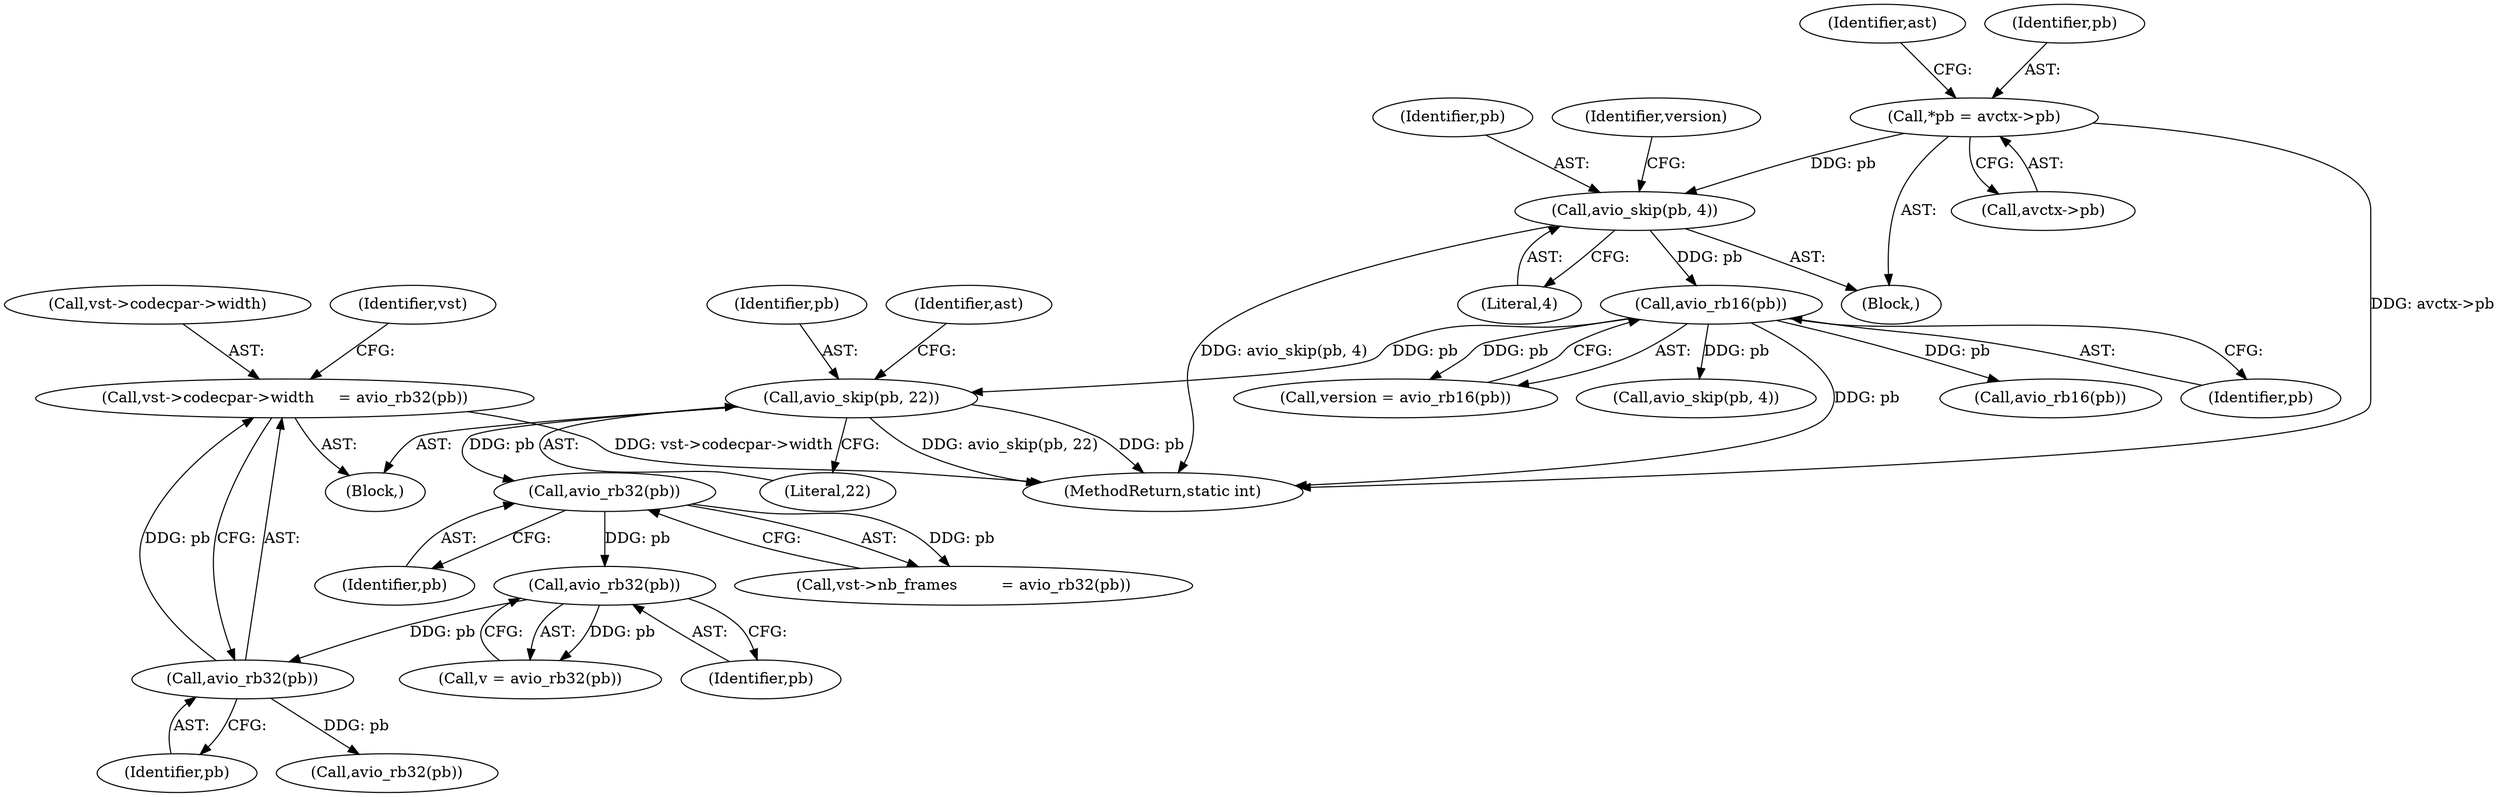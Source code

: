 digraph "0_FFmpeg_4f05e2e2dc1a89f38cd9f0960a6561083d714f1e@pointer" {
"1000238" [label="(Call,vst->codecpar->width     = avio_rb32(pb))"];
"1000244" [label="(Call,avio_rb32(pb))"];
"1000195" [label="(Call,avio_rb32(pb))"];
"1000191" [label="(Call,avio_rb32(pb))"];
"1000142" [label="(Call,avio_skip(pb, 22))"];
"1000133" [label="(Call,avio_rb16(pb))"];
"1000128" [label="(Call,avio_skip(pb, 4))"];
"1000112" [label="(Call,*pb = avctx->pb)"];
"1000425" [label="(Call,avio_rb16(pb))"];
"1000134" [label="(Identifier,pb)"];
"1000119" [label="(Identifier,ast)"];
"1000114" [label="(Call,avctx->pb)"];
"1000249" [label="(Identifier,vst)"];
"1000132" [label="(Identifier,version)"];
"1000196" [label="(Identifier,pb)"];
"1000193" [label="(Call,v = avio_rb32(pb))"];
"1000187" [label="(Call,vst->nb_frames         = avio_rb32(pb))"];
"1000113" [label="(Identifier,pb)"];
"1000139" [label="(Block,)"];
"1000625" [label="(MethodReturn,static int)"];
"1000131" [label="(Call,version = avio_rb16(pb))"];
"1000191" [label="(Call,avio_rb32(pb))"];
"1000142" [label="(Call,avio_skip(pb, 22))"];
"1000130" [label="(Literal,4)"];
"1000238" [label="(Call,vst->codecpar->width     = avio_rb32(pb))"];
"1000192" [label="(Identifier,pb)"];
"1000245" [label="(Identifier,pb)"];
"1000144" [label="(Literal,22)"];
"1000133" [label="(Call,avio_rb16(pb))"];
"1000143" [label="(Identifier,pb)"];
"1000244" [label="(Call,avio_rb32(pb))"];
"1000429" [label="(Call,avio_skip(pb, 4))"];
"1000104" [label="(Block,)"];
"1000195" [label="(Call,avio_rb32(pb))"];
"1000146" [label="(Identifier,ast)"];
"1000239" [label="(Call,vst->codecpar->width)"];
"1000129" [label="(Identifier,pb)"];
"1000112" [label="(Call,*pb = avctx->pb)"];
"1000128" [label="(Call,avio_skip(pb, 4))"];
"1000252" [label="(Call,avio_rb32(pb))"];
"1000238" -> "1000139"  [label="AST: "];
"1000238" -> "1000244"  [label="CFG: "];
"1000239" -> "1000238"  [label="AST: "];
"1000244" -> "1000238"  [label="AST: "];
"1000249" -> "1000238"  [label="CFG: "];
"1000238" -> "1000625"  [label="DDG: vst->codecpar->width"];
"1000244" -> "1000238"  [label="DDG: pb"];
"1000244" -> "1000245"  [label="CFG: "];
"1000245" -> "1000244"  [label="AST: "];
"1000195" -> "1000244"  [label="DDG: pb"];
"1000244" -> "1000252"  [label="DDG: pb"];
"1000195" -> "1000193"  [label="AST: "];
"1000195" -> "1000196"  [label="CFG: "];
"1000196" -> "1000195"  [label="AST: "];
"1000193" -> "1000195"  [label="CFG: "];
"1000195" -> "1000193"  [label="DDG: pb"];
"1000191" -> "1000195"  [label="DDG: pb"];
"1000191" -> "1000187"  [label="AST: "];
"1000191" -> "1000192"  [label="CFG: "];
"1000192" -> "1000191"  [label="AST: "];
"1000187" -> "1000191"  [label="CFG: "];
"1000191" -> "1000187"  [label="DDG: pb"];
"1000142" -> "1000191"  [label="DDG: pb"];
"1000142" -> "1000139"  [label="AST: "];
"1000142" -> "1000144"  [label="CFG: "];
"1000143" -> "1000142"  [label="AST: "];
"1000144" -> "1000142"  [label="AST: "];
"1000146" -> "1000142"  [label="CFG: "];
"1000142" -> "1000625"  [label="DDG: avio_skip(pb, 22)"];
"1000142" -> "1000625"  [label="DDG: pb"];
"1000133" -> "1000142"  [label="DDG: pb"];
"1000133" -> "1000131"  [label="AST: "];
"1000133" -> "1000134"  [label="CFG: "];
"1000134" -> "1000133"  [label="AST: "];
"1000131" -> "1000133"  [label="CFG: "];
"1000133" -> "1000625"  [label="DDG: pb"];
"1000133" -> "1000131"  [label="DDG: pb"];
"1000128" -> "1000133"  [label="DDG: pb"];
"1000133" -> "1000425"  [label="DDG: pb"];
"1000133" -> "1000429"  [label="DDG: pb"];
"1000128" -> "1000104"  [label="AST: "];
"1000128" -> "1000130"  [label="CFG: "];
"1000129" -> "1000128"  [label="AST: "];
"1000130" -> "1000128"  [label="AST: "];
"1000132" -> "1000128"  [label="CFG: "];
"1000128" -> "1000625"  [label="DDG: avio_skip(pb, 4)"];
"1000112" -> "1000128"  [label="DDG: pb"];
"1000112" -> "1000104"  [label="AST: "];
"1000112" -> "1000114"  [label="CFG: "];
"1000113" -> "1000112"  [label="AST: "];
"1000114" -> "1000112"  [label="AST: "];
"1000119" -> "1000112"  [label="CFG: "];
"1000112" -> "1000625"  [label="DDG: avctx->pb"];
}
